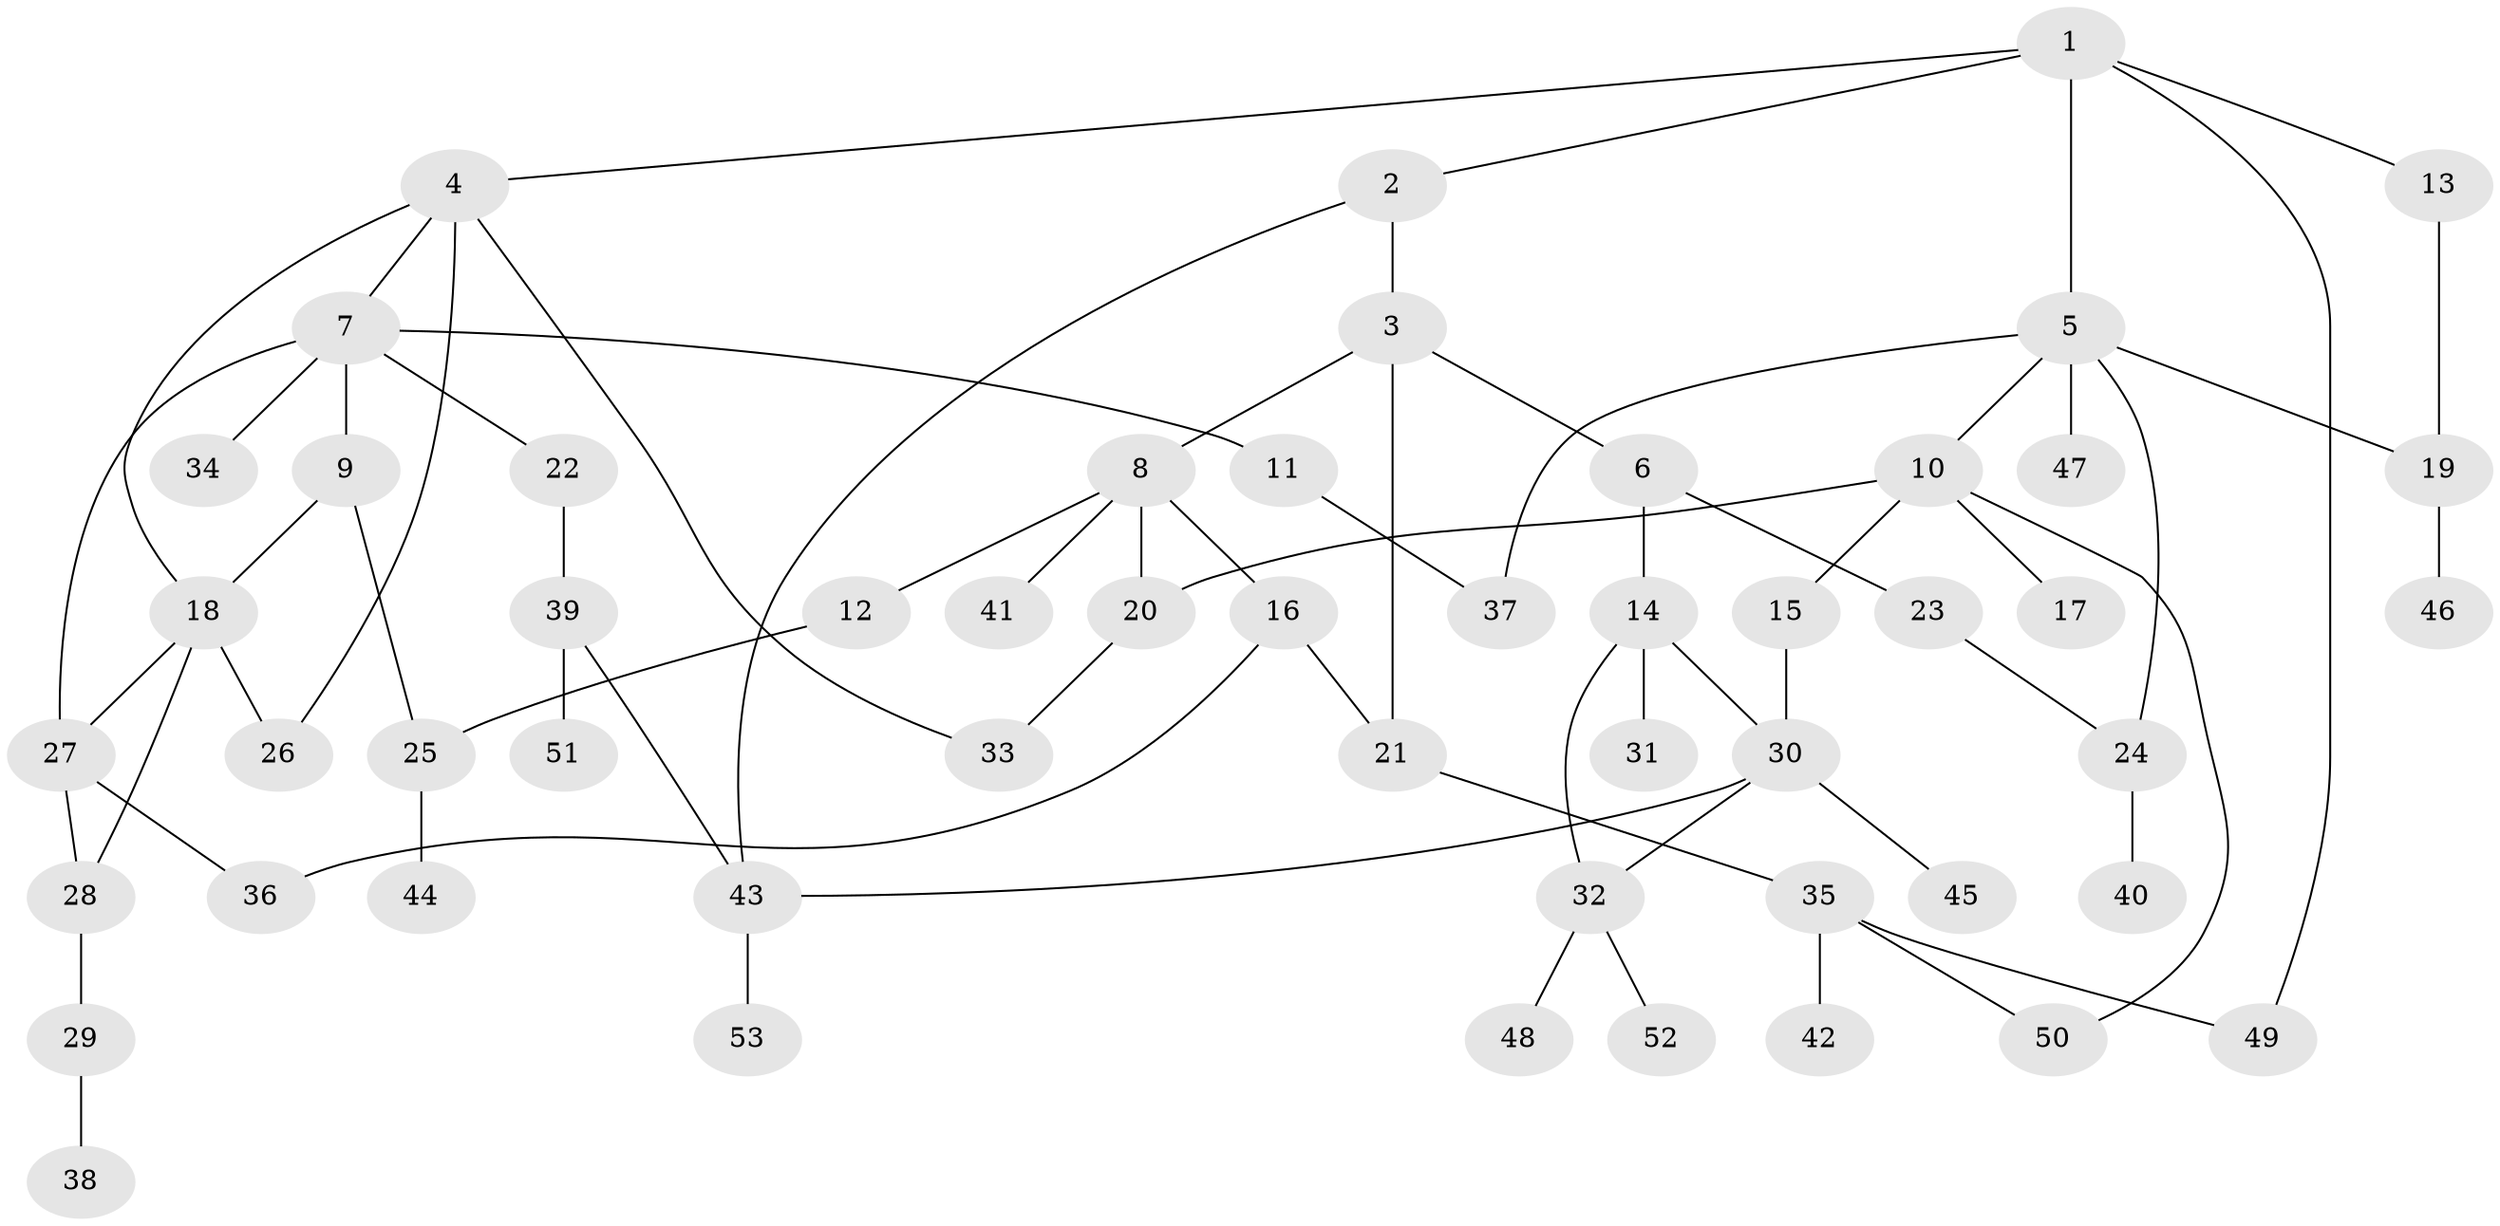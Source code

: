 // coarse degree distribution, {1: 0.6190476190476191, 7: 0.09523809523809523, 5: 0.14285714285714285, 2: 0.09523809523809523, 4: 0.047619047619047616}
// Generated by graph-tools (version 1.1) at 2025/45/03/04/25 21:45:51]
// undirected, 53 vertices, 70 edges
graph export_dot {
graph [start="1"]
  node [color=gray90,style=filled];
  1;
  2;
  3;
  4;
  5;
  6;
  7;
  8;
  9;
  10;
  11;
  12;
  13;
  14;
  15;
  16;
  17;
  18;
  19;
  20;
  21;
  22;
  23;
  24;
  25;
  26;
  27;
  28;
  29;
  30;
  31;
  32;
  33;
  34;
  35;
  36;
  37;
  38;
  39;
  40;
  41;
  42;
  43;
  44;
  45;
  46;
  47;
  48;
  49;
  50;
  51;
  52;
  53;
  1 -- 2;
  1 -- 4;
  1 -- 5;
  1 -- 13;
  1 -- 49;
  2 -- 3;
  2 -- 43;
  3 -- 6;
  3 -- 8;
  3 -- 21;
  4 -- 7;
  4 -- 26;
  4 -- 18;
  4 -- 33;
  5 -- 10;
  5 -- 19;
  5 -- 37;
  5 -- 47;
  5 -- 24;
  6 -- 14;
  6 -- 23;
  7 -- 9;
  7 -- 11;
  7 -- 22;
  7 -- 34;
  7 -- 27;
  8 -- 12;
  8 -- 16;
  8 -- 20;
  8 -- 41;
  9 -- 18;
  9 -- 25;
  10 -- 15;
  10 -- 17;
  10 -- 50;
  10 -- 20;
  11 -- 37;
  12 -- 25;
  13 -- 19;
  14 -- 31;
  14 -- 30;
  14 -- 32;
  15 -- 30;
  16 -- 36;
  16 -- 21;
  18 -- 26;
  18 -- 27;
  18 -- 28;
  19 -- 46;
  20 -- 33;
  21 -- 35;
  22 -- 39;
  23 -- 24;
  24 -- 40;
  25 -- 44;
  27 -- 28;
  27 -- 36;
  28 -- 29;
  29 -- 38;
  30 -- 32;
  30 -- 45;
  30 -- 43;
  32 -- 48;
  32 -- 52;
  35 -- 42;
  35 -- 50;
  35 -- 49;
  39 -- 51;
  39 -- 43;
  43 -- 53;
}

